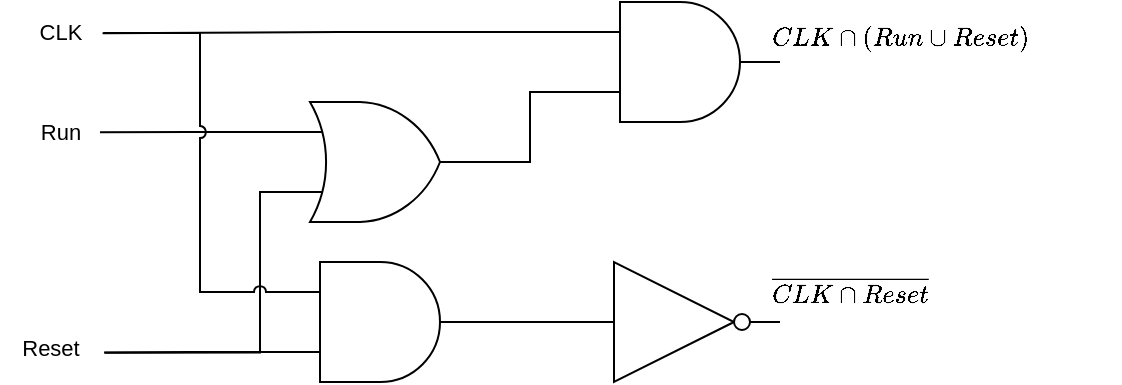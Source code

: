 <mxfile version="22.0.3" type="device">
  <diagram name="Page-1" id="8TK2wuoS0OAWOpLG17Le">
    <mxGraphModel dx="1185" dy="689" grid="1" gridSize="10" guides="1" tooltips="1" connect="1" arrows="1" fold="1" page="1" pageScale="1" pageWidth="850" pageHeight="1100" math="1" shadow="0">
      <root>
        <mxCell id="0" />
        <mxCell id="1" parent="0" />
        <mxCell id="lOlOz_oykruxPg7jvfAK-1" value="" style="verticalLabelPosition=bottom;shadow=0;dashed=0;align=center;html=1;verticalAlign=top;shape=mxgraph.electrical.logic_gates.logic_gate;operation=and;" vertex="1" parent="1">
          <mxGeometry x="400" y="160" width="100" height="60" as="geometry" />
        </mxCell>
        <mxCell id="lOlOz_oykruxPg7jvfAK-15" style="edgeStyle=orthogonalEdgeStyle;shape=connector;rounded=0;orthogonalLoop=1;jettySize=auto;html=1;exitX=0;exitY=0.75;exitDx=0;exitDy=0;exitPerimeter=0;labelBackgroundColor=default;strokeColor=default;align=center;verticalAlign=middle;fontFamily=Helvetica;fontSize=11;fontColor=default;endArrow=none;endFill=0;entryX=1.046;entryY=0.578;entryDx=0;entryDy=0;entryPerimeter=0;" edge="1" parent="1" source="lOlOz_oykruxPg7jvfAK-2" target="lOlOz_oykruxPg7jvfAK-11">
          <mxGeometry relative="1" as="geometry">
            <mxPoint x="180" y="350" as="targetPoint" />
            <Array as="points">
              <mxPoint x="240" y="255" />
              <mxPoint x="240" y="335" />
            </Array>
          </mxGeometry>
        </mxCell>
        <mxCell id="lOlOz_oykruxPg7jvfAK-16" style="edgeStyle=orthogonalEdgeStyle;shape=connector;rounded=0;orthogonalLoop=1;jettySize=auto;html=1;exitX=0;exitY=0.25;exitDx=0;exitDy=0;exitPerimeter=0;labelBackgroundColor=default;strokeColor=default;align=center;verticalAlign=middle;fontFamily=Helvetica;fontSize=11;fontColor=default;endArrow=none;endFill=0;" edge="1" parent="1" source="lOlOz_oykruxPg7jvfAK-2">
          <mxGeometry relative="1" as="geometry">
            <mxPoint x="160" y="225.116" as="targetPoint" />
          </mxGeometry>
        </mxCell>
        <mxCell id="lOlOz_oykruxPg7jvfAK-2" value="" style="verticalLabelPosition=bottom;shadow=0;dashed=0;align=center;html=1;verticalAlign=top;shape=mxgraph.electrical.logic_gates.logic_gate;operation=or;" vertex="1" parent="1">
          <mxGeometry x="250" y="210" width="100" height="60" as="geometry" />
        </mxCell>
        <mxCell id="lOlOz_oykruxPg7jvfAK-14" style="edgeStyle=orthogonalEdgeStyle;shape=connector;rounded=0;orthogonalLoop=1;jettySize=auto;html=1;exitX=0;exitY=0.25;exitDx=0;exitDy=0;exitPerimeter=0;labelBackgroundColor=default;strokeColor=default;align=center;verticalAlign=middle;fontFamily=Helvetica;fontSize=11;fontColor=default;endArrow=none;endFill=0;entryX=1.043;entryY=0.518;entryDx=0;entryDy=0;entryPerimeter=0;jumpStyle=arc;" edge="1" parent="1" source="lOlOz_oykruxPg7jvfAK-3" target="lOlOz_oykruxPg7jvfAK-8">
          <mxGeometry relative="1" as="geometry">
            <mxPoint x="170" y="160" as="targetPoint" />
            <Array as="points">
              <mxPoint x="210" y="305" />
              <mxPoint x="210" y="176" />
            </Array>
          </mxGeometry>
        </mxCell>
        <mxCell id="lOlOz_oykruxPg7jvfAK-3" value="" style="verticalLabelPosition=bottom;shadow=0;dashed=0;align=center;html=1;verticalAlign=top;shape=mxgraph.electrical.logic_gates.logic_gate;operation=and;" vertex="1" parent="1">
          <mxGeometry x="250" y="290" width="100" height="60" as="geometry" />
        </mxCell>
        <mxCell id="lOlOz_oykruxPg7jvfAK-4" value="" style="verticalLabelPosition=bottom;shadow=0;dashed=0;align=center;html=1;verticalAlign=top;shape=mxgraph.electrical.logic_gates.inverter_2" vertex="1" parent="1">
          <mxGeometry x="400" y="290" width="100" height="60" as="geometry" />
        </mxCell>
        <mxCell id="lOlOz_oykruxPg7jvfAK-5" style="edgeStyle=orthogonalEdgeStyle;rounded=0;orthogonalLoop=1;jettySize=auto;html=1;exitX=1;exitY=0.5;exitDx=0;exitDy=0;exitPerimeter=0;entryX=0;entryY=0.5;entryDx=0;entryDy=0;entryPerimeter=0;endArrow=none;endFill=0;" edge="1" parent="1" source="lOlOz_oykruxPg7jvfAK-3" target="lOlOz_oykruxPg7jvfAK-4">
          <mxGeometry relative="1" as="geometry" />
        </mxCell>
        <mxCell id="lOlOz_oykruxPg7jvfAK-6" style="edgeStyle=orthogonalEdgeStyle;shape=connector;rounded=0;orthogonalLoop=1;jettySize=auto;html=1;exitX=1;exitY=0.5;exitDx=0;exitDy=0;exitPerimeter=0;entryX=0;entryY=0.75;entryDx=0;entryDy=0;entryPerimeter=0;labelBackgroundColor=default;strokeColor=default;align=center;verticalAlign=middle;fontFamily=Helvetica;fontSize=11;fontColor=default;endArrow=none;endFill=0;" edge="1" parent="1" source="lOlOz_oykruxPg7jvfAK-2" target="lOlOz_oykruxPg7jvfAK-1">
          <mxGeometry relative="1" as="geometry" />
        </mxCell>
        <mxCell id="lOlOz_oykruxPg7jvfAK-8" value="CLK" style="text;html=1;align=center;verticalAlign=middle;resizable=0;points=[];autosize=1;strokeColor=none;fillColor=none;fontSize=11;fontFamily=Helvetica;fontColor=default;" vertex="1" parent="1">
          <mxGeometry x="120" y="160" width="40" height="30" as="geometry" />
        </mxCell>
        <mxCell id="lOlOz_oykruxPg7jvfAK-9" style="edgeStyle=orthogonalEdgeStyle;shape=connector;rounded=0;orthogonalLoop=1;jettySize=auto;html=1;exitX=0;exitY=0.25;exitDx=0;exitDy=0;exitPerimeter=0;entryX=1.032;entryY=0.519;entryDx=0;entryDy=0;entryPerimeter=0;labelBackgroundColor=default;strokeColor=default;align=center;verticalAlign=middle;fontFamily=Helvetica;fontSize=11;fontColor=default;endArrow=none;endFill=0;" edge="1" parent="1" source="lOlOz_oykruxPg7jvfAK-1" target="lOlOz_oykruxPg7jvfAK-8">
          <mxGeometry relative="1" as="geometry" />
        </mxCell>
        <mxCell id="lOlOz_oykruxPg7jvfAK-10" value="Run" style="text;html=1;align=center;verticalAlign=middle;resizable=0;points=[];autosize=1;strokeColor=none;fillColor=none;fontSize=11;fontFamily=Helvetica;fontColor=default;" vertex="1" parent="1">
          <mxGeometry x="120" y="210" width="40" height="30" as="geometry" />
        </mxCell>
        <mxCell id="lOlOz_oykruxPg7jvfAK-11" value="Reset" style="text;html=1;align=center;verticalAlign=middle;resizable=0;points=[];autosize=1;strokeColor=none;fillColor=none;fontSize=11;fontFamily=Helvetica;fontColor=default;" vertex="1" parent="1">
          <mxGeometry x="110" y="318" width="50" height="30" as="geometry" />
        </mxCell>
        <mxCell id="lOlOz_oykruxPg7jvfAK-12" style="edgeStyle=orthogonalEdgeStyle;shape=connector;rounded=0;orthogonalLoop=1;jettySize=auto;html=1;exitX=0;exitY=0.75;exitDx=0;exitDy=0;exitPerimeter=0;entryX=1.041;entryY=0.576;entryDx=0;entryDy=0;entryPerimeter=0;labelBackgroundColor=default;strokeColor=default;align=center;verticalAlign=middle;fontFamily=Helvetica;fontSize=11;fontColor=default;endArrow=none;endFill=0;" edge="1" parent="1" source="lOlOz_oykruxPg7jvfAK-3" target="lOlOz_oykruxPg7jvfAK-11">
          <mxGeometry relative="1" as="geometry" />
        </mxCell>
        <mxCell id="lOlOz_oykruxPg7jvfAK-17" value="$$CLK\cap \left(Run\cup Reset\right)$$&lt;svg style=&quot;vertical-align: 0px;&quot; xmlns:xlink=&quot;http://www.w3.org/1999/xlink&quot; viewBox=&quot;0 0 11 11&quot; role=&quot;img&quot; height=&quot;0.025ex&quot; width=&quot;0.025ex&quot; xmlns=&quot;http://www.w3.org/2000/svg&quot;&gt;&lt;defs&gt;&lt;/defs&gt;&lt;g transform=&quot;scale(1,-1)&quot; stroke-width=&quot;0&quot; fill=&quot;currentColor&quot; stroke=&quot;currentColor&quot;&gt;&lt;g data-mml-node=&quot;math&quot;&gt;&lt;/g&gt;&lt;/g&gt;&lt;/svg&gt;" style="text;html=1;align=center;verticalAlign=middle;resizable=0;points=[];autosize=1;strokeColor=none;fillColor=none;fontSize=11;fontFamily=Helvetica;fontColor=default;" vertex="1" parent="1">
          <mxGeometry x="450" y="170" width="220" height="30" as="geometry" />
        </mxCell>
        <mxCell id="lOlOz_oykruxPg7jvfAK-18" value="$$\overline{CLK\cap Reset}$$" style="text;html=1;align=center;verticalAlign=middle;resizable=0;points=[];autosize=1;strokeColor=none;fillColor=none;fontSize=11;fontFamily=Helvetica;fontColor=default;" vertex="1" parent="1">
          <mxGeometry x="450" y="290" width="170" height="30" as="geometry" />
        </mxCell>
      </root>
    </mxGraphModel>
  </diagram>
</mxfile>
